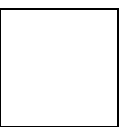 beginfig(1);
  u=1cm;
  draw (0u,0u) -- (1.5u,0u) -- (1.5u,1.5u) -- (0u,1.5u) -- cycle;
  z1=(0u,-0.2u);
  z2=(1.5u,-0.2u);
  drawdblarrow z1 -- z2;
  label.bot("1.5cm", 0.5[z1,z2]);
endfig;

beginfig(2);
  draw "MetaPost" infont "cmsl12" scaled 2 rotated 30;
endfig;

end
